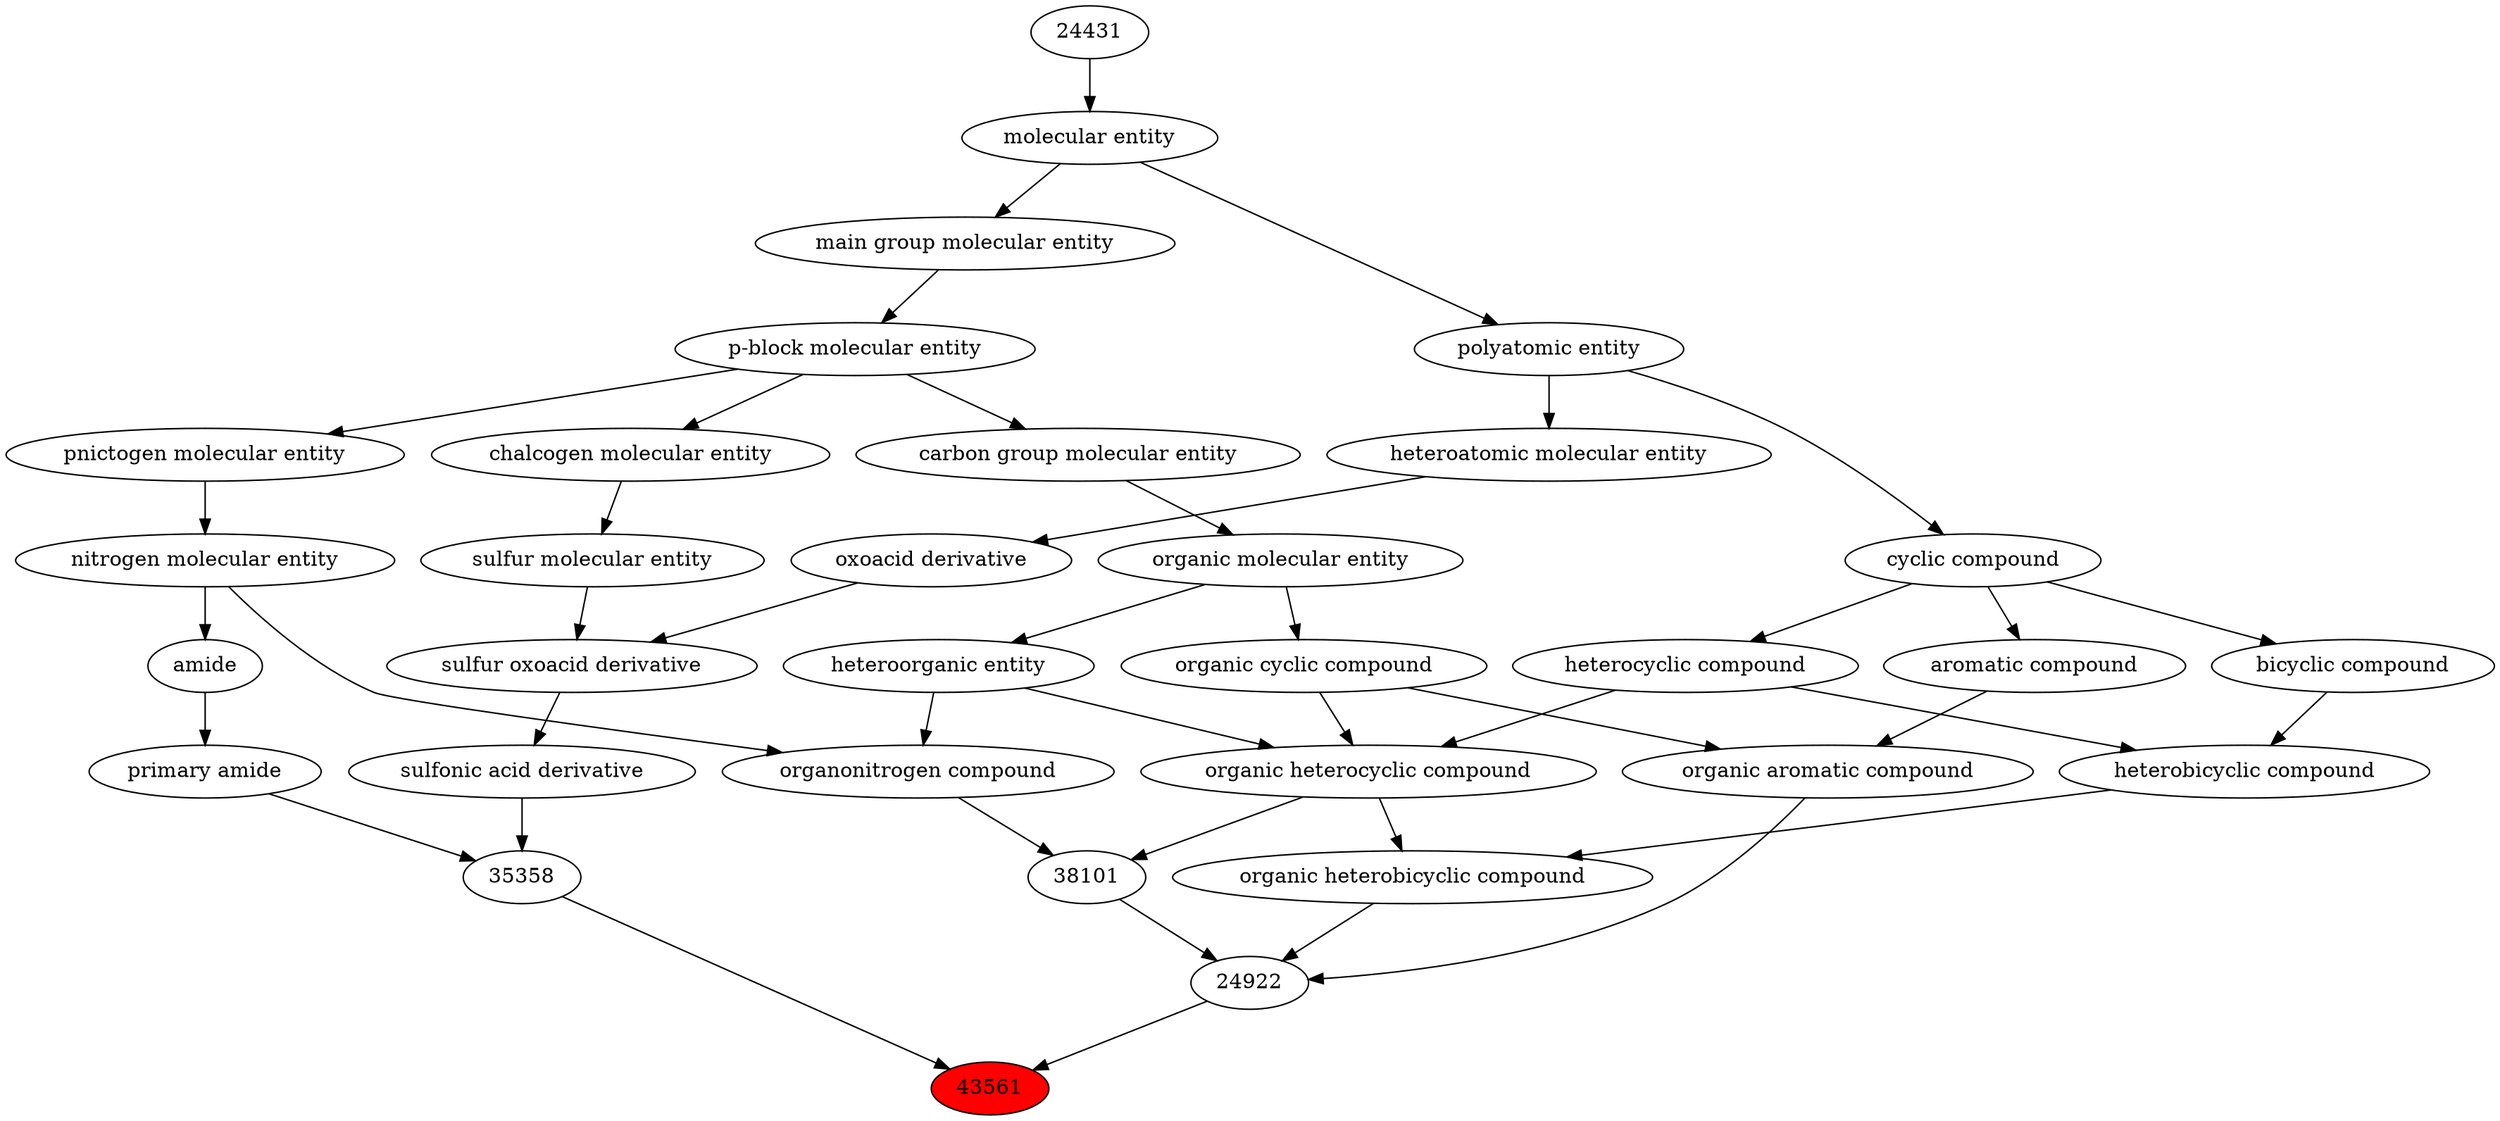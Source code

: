 digraph tree{ 
43561 [label="43561" fillcolor=red style=filled]
24922 -> 43561
35358 -> 43561
24922 [label="24922"]
38101 -> 24922
33659 -> 24922
27171 -> 24922
35358 [label="35358"]
33552 -> 35358
33256 -> 35358
38101 [label="38101"]
24532 -> 38101
35352 -> 38101
33659 [label="organic aromatic compound"]
33832 -> 33659
33655 -> 33659
27171 [label="organic heterobicyclic compound"]
33672 -> 27171
24532 -> 27171
33552 [label="sulfonic acid derivative"]
33424 -> 33552
33256 [label="primary amide"]
32988 -> 33256
24532 [label="organic heterocyclic compound"]
33285 -> 24532
33832 -> 24532
5686 -> 24532
35352 [label="organonitrogen compound"]
51143 -> 35352
33285 -> 35352
33832 [label="organic cyclic compound"]
50860 -> 33832
33655 [label="aromatic compound"]
33595 -> 33655
33672 [label="heterobicyclic compound"]
33636 -> 33672
5686 -> 33672
33424 [label="sulfur oxoacid derivative"]
33241 -> 33424
26835 -> 33424
32988 [label="amide"]
51143 -> 32988
33285 [label="heteroorganic entity"]
50860 -> 33285
5686 [label="heterocyclic compound"]
33595 -> 5686
51143 [label="nitrogen molecular entity"]
33302 -> 51143
50860 [label="organic molecular entity"]
33582 -> 50860
33595 [label="cyclic compound"]
36357 -> 33595
33636 [label="bicyclic compound"]
33595 -> 33636
33241 [label="oxoacid derivative"]
37577 -> 33241
26835 [label="sulfur molecular entity"]
33304 -> 26835
33302 [label="pnictogen molecular entity"]
33675 -> 33302
33582 [label="carbon group molecular entity"]
33675 -> 33582
36357 [label="polyatomic entity"]
23367 -> 36357
37577 [label="heteroatomic molecular entity"]
36357 -> 37577
33304 [label="chalcogen molecular entity"]
33675 -> 33304
33675 [label="p-block molecular entity"]
33579 -> 33675
23367 [label="molecular entity"]
24431 -> 23367
33579 [label="main group molecular entity"]
23367 -> 33579
24431 [label="24431"]
}